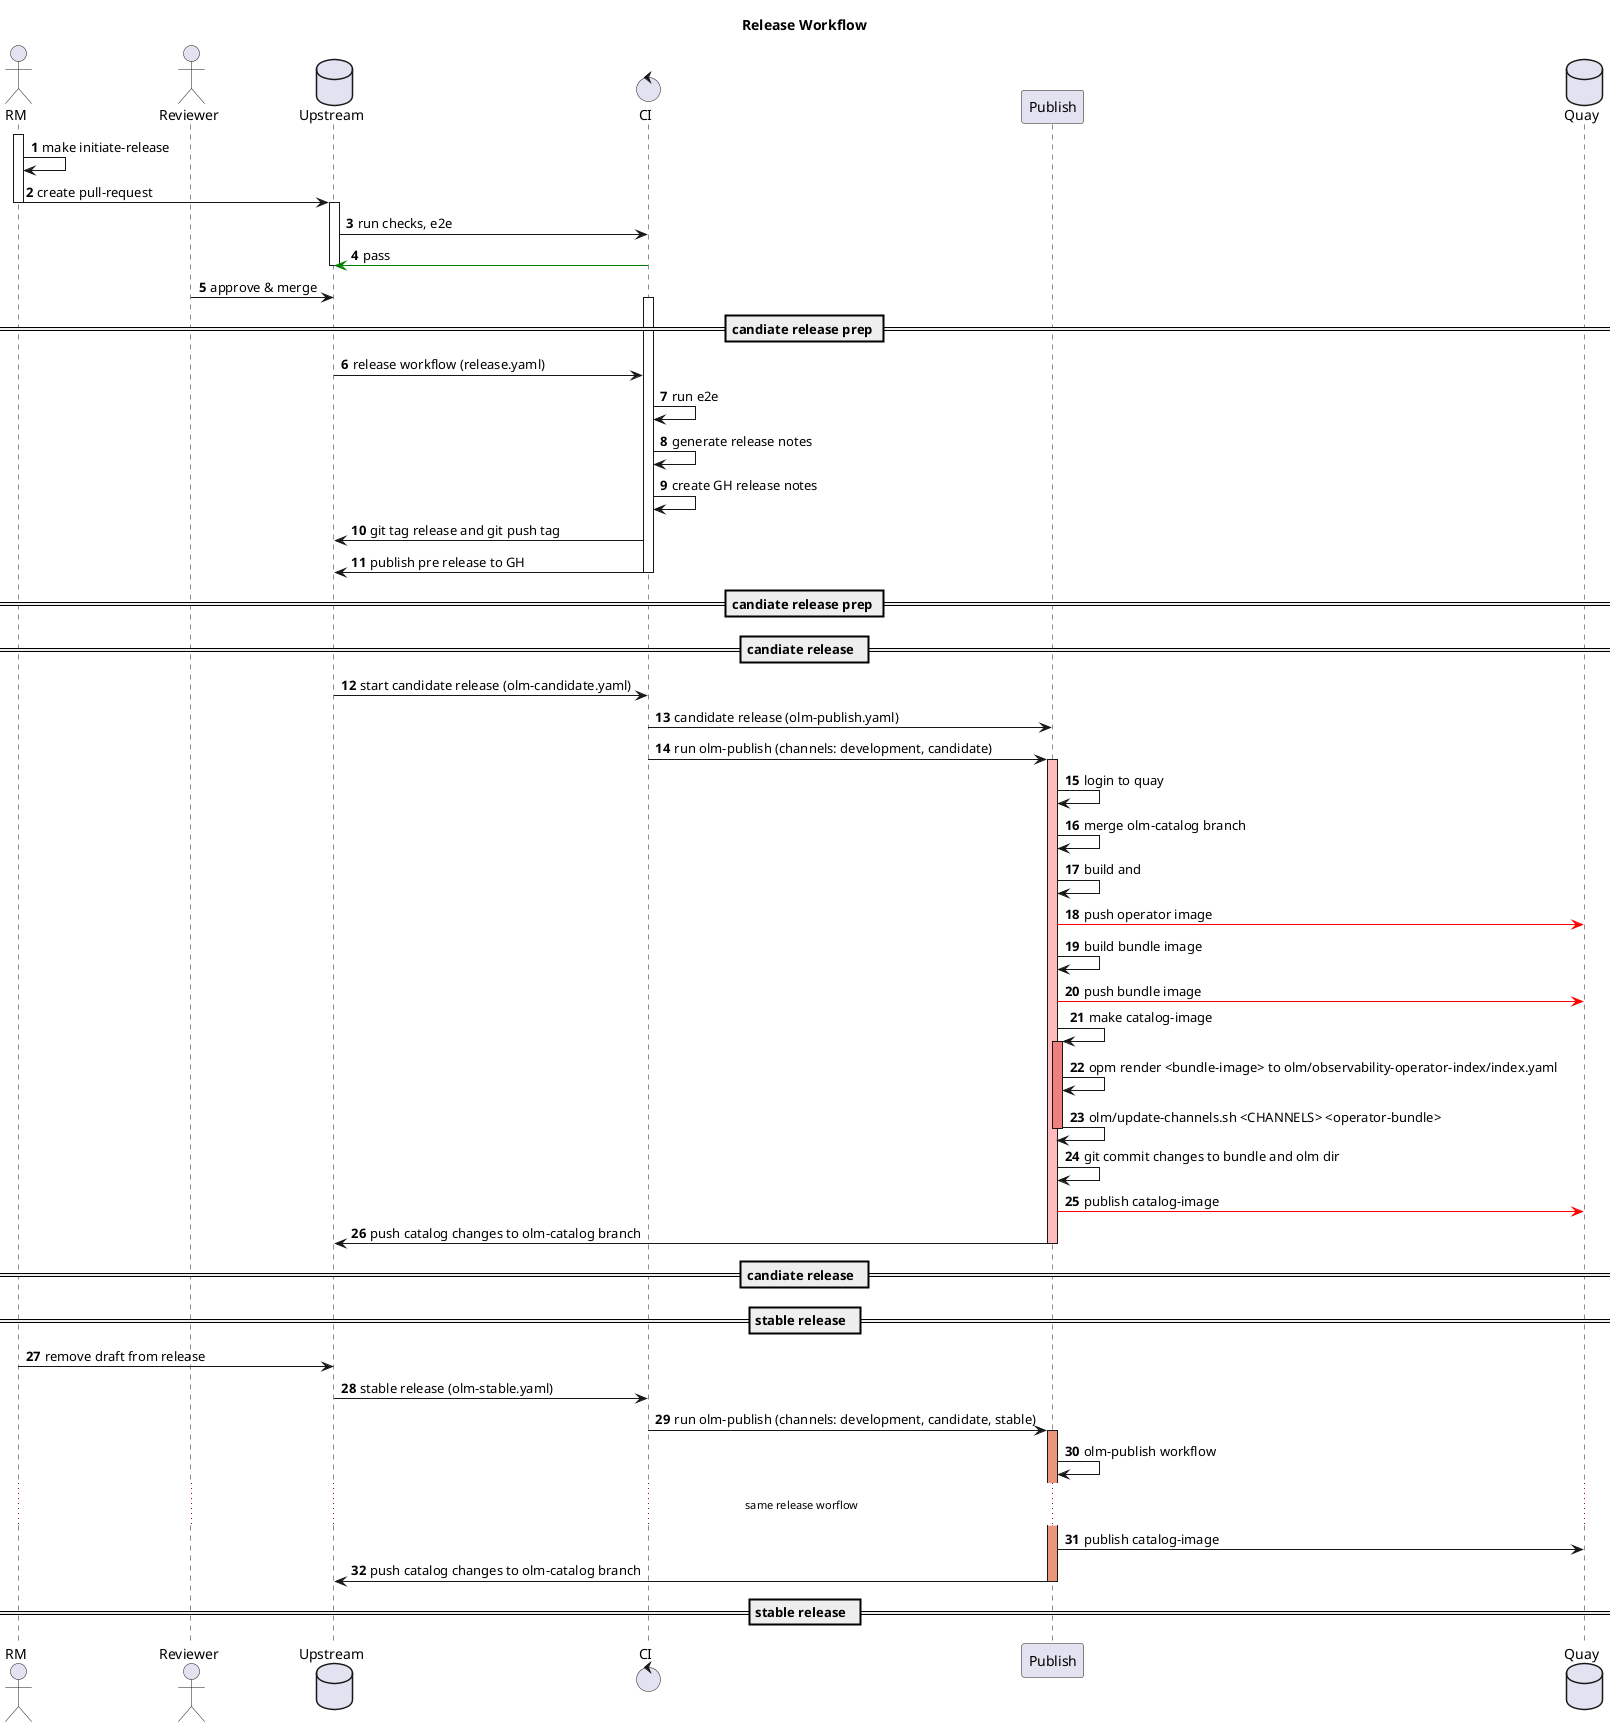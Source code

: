 @startuml
title Release Workflow
autonumber
actor RM order 10
actor Reviewer order 20
database Upstream order 30
control CI order 40
participant Publish order 50
database Quay order 60

activate RM
RM -> RM: make initiate-release
RM -> Upstream: create pull-request
deactivate RM

activate Upstream
Upstream -> CI: run checks, e2e
CI -[#green]> Upstream:  pass
deactivate Upstream

actor Reviewer
Reviewer -> Upstream: approve & merge

== candiate release prep ==
activate CI
Upstream -> CI: release workflow (release.yaml)
CI -> CI: run e2e
CI -> CI: generate release notes
CI -> CI: create GH release notes
CI -> Upstream: git tag release and git push tag
CI -> Upstream: publish pre release to GH
deactivate CI
== candiate release prep ==

== candiate release  ==
Upstream -> CI: start candidate release (olm-candidate.yaml)
CI -> Publish: candidate release (olm-publish.yaml)
CI -> Publish: run olm-publish (channels: development, candidate)
    activate Publish #FFBBBB
    Publish -> Publish: login to quay
    Publish -> Publish: merge olm-catalog branch
    Publish -> Publish: build and
    Publish -[#red]> Quay: push operator image
    Publish -> Publish: build bundle image
    Publish -[#red]> Quay: push bundle image
    Publish -> Publish: make catalog-image

        activate Publish #lightcoral
        Publish -> Publish: opm render <bundle-image> to olm/observability-operator-index/index.yaml
        Publish -> Publish: olm/update-channels.sh <CHANNELS> <operator-bundle>
        deactivate Publish
    Publish -> Publish: git commit changes to bundle and olm dir
    Publish -[#red]> Quay: publish catalog-image
    Publish -> Upstream:  push catalog changes to olm-catalog branch
    deactivate Publish
== candiate release  ==

== stable release  ==
RM -> Upstream: remove draft from release
Upstream -> CI: stable release (olm-stable.yaml)
CI -> Publish: run olm-publish (channels: development, candidate, stable)
    activate Publish #DarkSalmon
    Publish -> Publish: olm-publish workflow
    ...same release worflow...
    Publish -> Quay: publish catalog-image
    Publish -> Upstream:  push catalog changes to olm-catalog branch
    deactivate Publish
== stable release  ==

